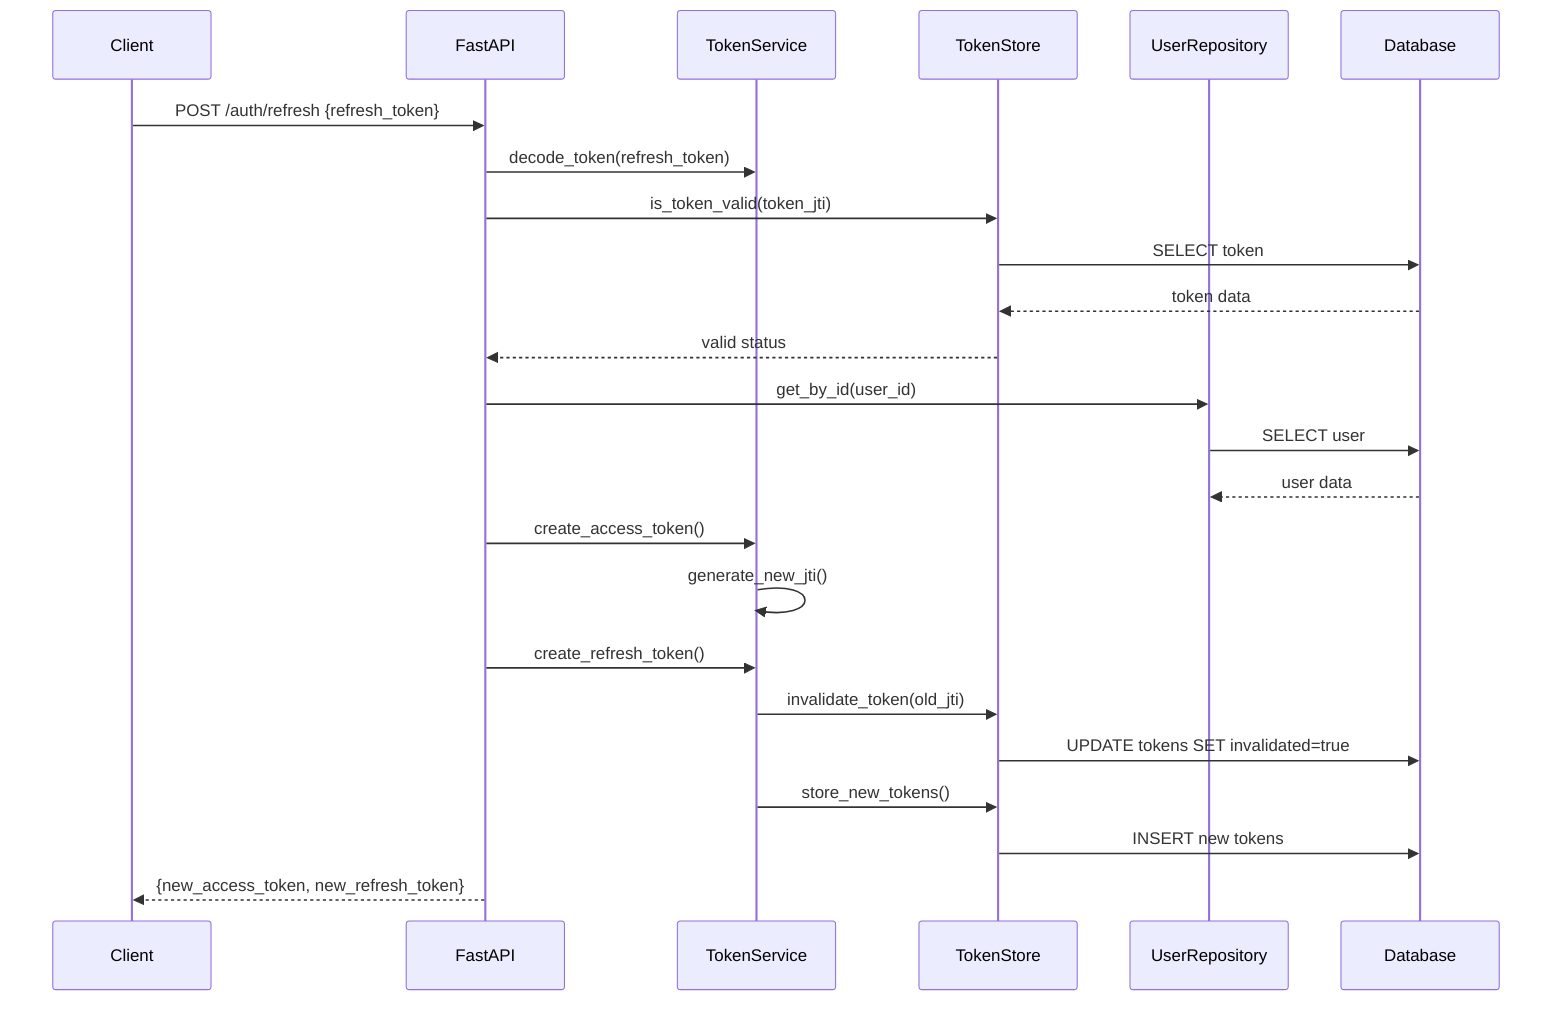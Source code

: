 sequenceDiagram
    participant C as Client
    participant F as FastAPI
    participant T as TokenService
    participant S as TokenStore
    participant U as UserRepository
    participant D as Database

    C->>F: POST /auth/refresh {refresh_token}
    F->>T: decode_token(refresh_token)
    F->>S: is_token_valid(token_jti)
    S->>D: SELECT token
    D-->>S: token data
    S-->>F: valid status
    F->>U: get_by_id(user_id)
    U->>D: SELECT user
    D-->>U: user data
    F->>T: create_access_token()
    T->>T: generate_new_jti()
    F->>T: create_refresh_token()
    T->>S: invalidate_token(old_jti)
    S->>D: UPDATE tokens SET invalidated=true
    T->>S: store_new_tokens()
    S->>D: INSERT new tokens
    F-->>C: {new_access_token, new_refresh_token}